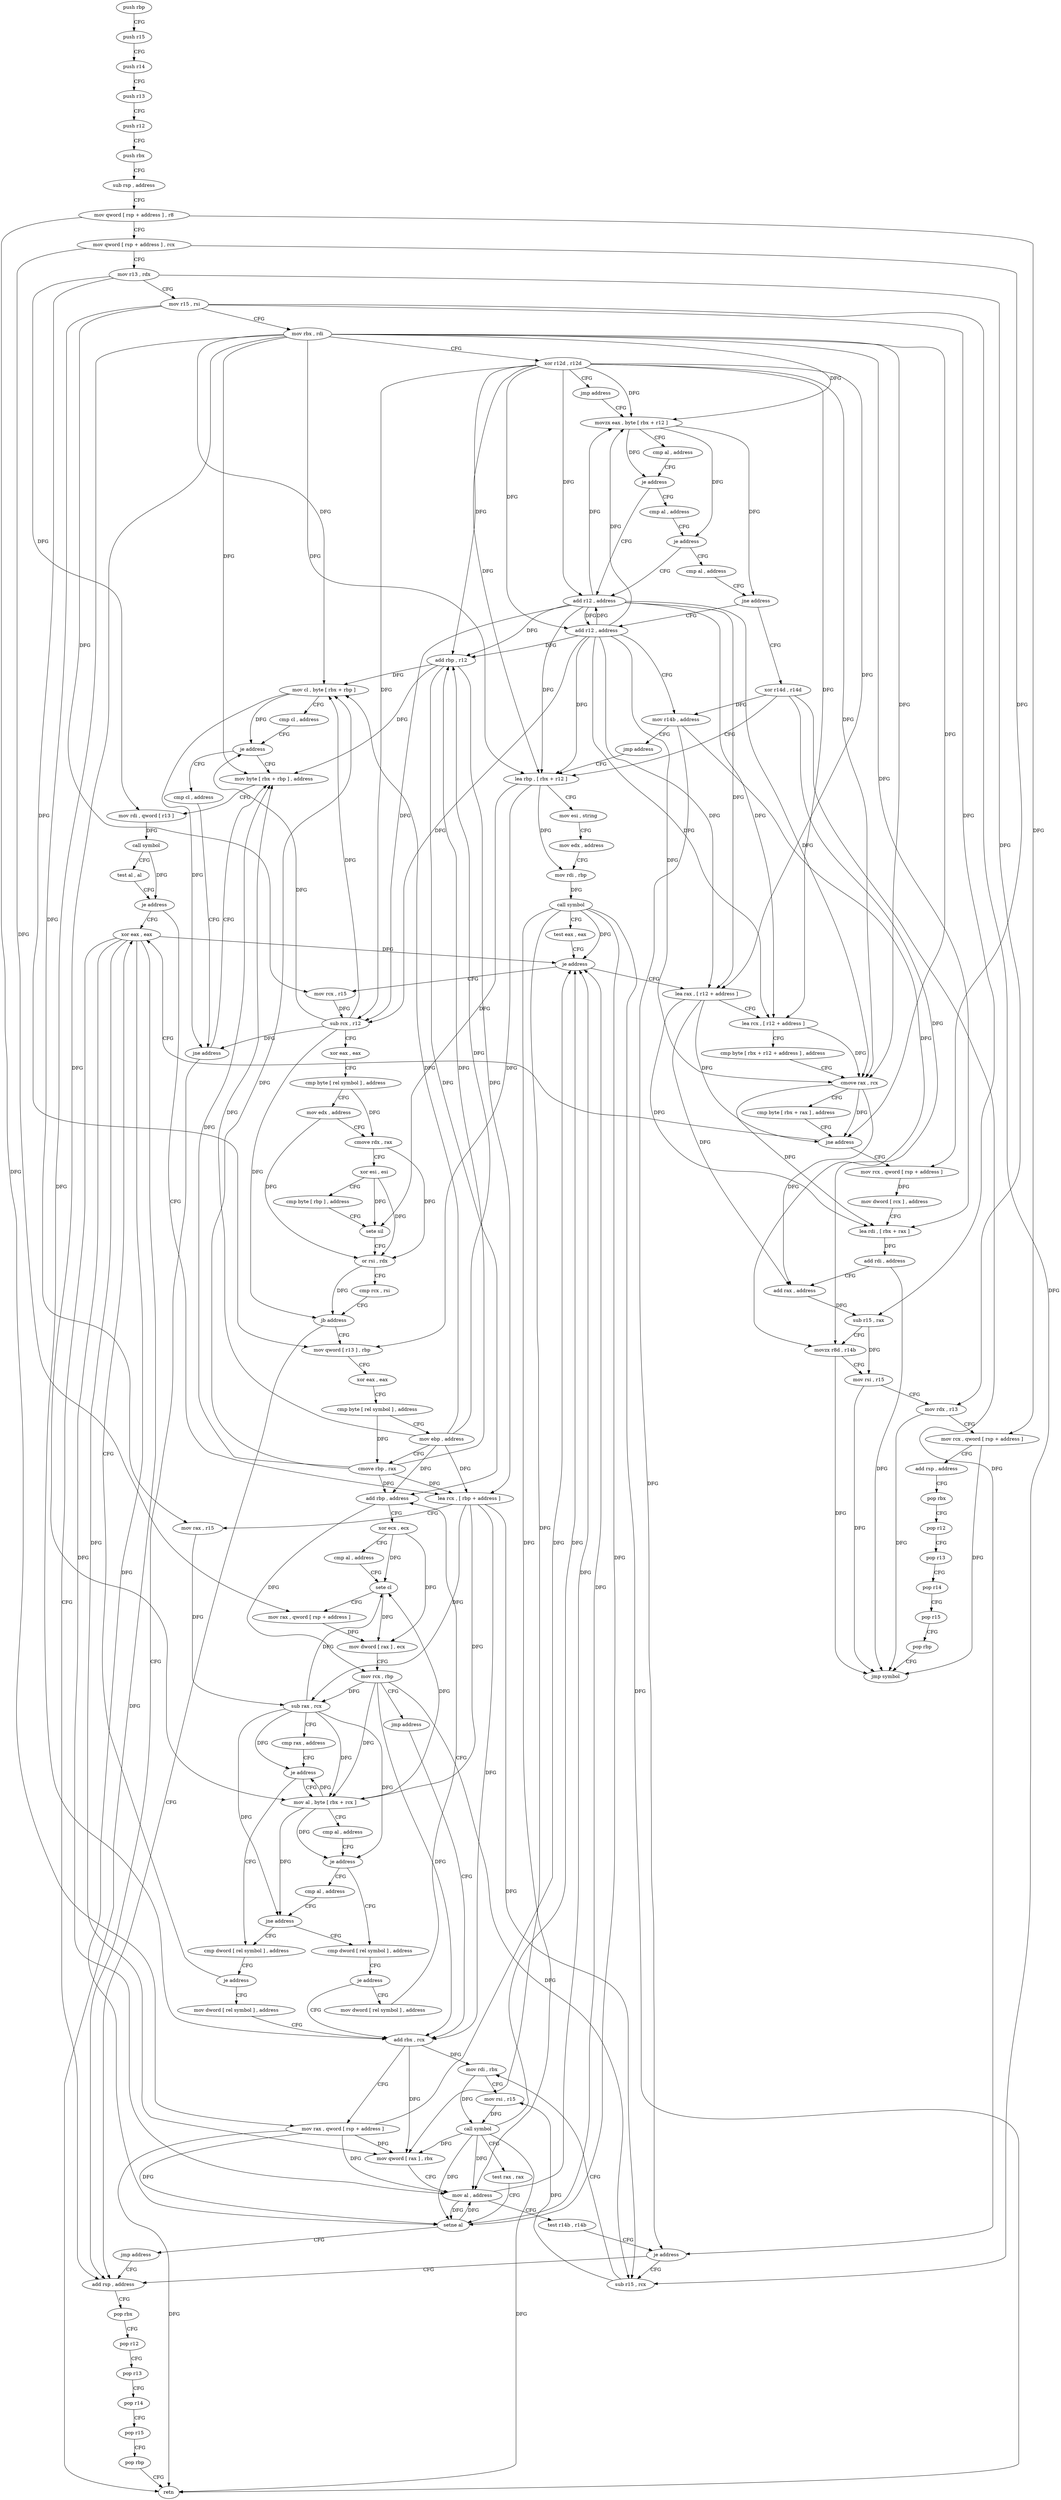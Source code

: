 digraph "func" {
"4204592" [label = "push rbp" ]
"4204593" [label = "push r15" ]
"4204595" [label = "push r14" ]
"4204597" [label = "push r13" ]
"4204599" [label = "push r12" ]
"4204601" [label = "push rbx" ]
"4204602" [label = "sub rsp , address" ]
"4204606" [label = "mov qword [ rsp + address ] , r8" ]
"4204611" [label = "mov qword [ rsp + address ] , rcx" ]
"4204616" [label = "mov r13 , rdx" ]
"4204619" [label = "mov r15 , rsi" ]
"4204622" [label = "mov rbx , rdi" ]
"4204625" [label = "xor r12d , r12d" ]
"4204628" [label = "jmp address" ]
"4204644" [label = "movzx eax , byte [ rbx + r12 ]" ]
"4204649" [label = "cmp al , address" ]
"4204651" [label = "je address" ]
"4204640" [label = "add r12 , address" ]
"4204653" [label = "cmp al , address" ]
"4204655" [label = "je address" ]
"4204657" [label = "cmp al , address" ]
"4204659" [label = "jne address" ]
"4204670" [label = "xor r14d , r14d" ]
"4204661" [label = "add r12 , address" ]
"4204673" [label = "lea rbp , [ rbx + r12 ]" ]
"4204665" [label = "mov r14b , address" ]
"4204668" [label = "jmp address" ]
"4204893" [label = "lea rax , [ r12 + address ]" ]
"4204898" [label = "lea rcx , [ r12 + address ]" ]
"4204903" [label = "cmp byte [ rbx + r12 + address ] , address" ]
"4204909" [label = "cmove rax , rcx" ]
"4204913" [label = "cmp byte [ rbx + rax ] , address" ]
"4204917" [label = "jne address" ]
"4205038" [label = "xor eax , eax" ]
"4204919" [label = "mov rcx , qword [ rsp + address ]" ]
"4204703" [label = "mov rcx , r15" ]
"4204706" [label = "sub rcx , r12" ]
"4204709" [label = "xor eax , eax" ]
"4204711" [label = "cmp byte [ rel symbol ] , address" ]
"4204718" [label = "mov edx , address" ]
"4204723" [label = "cmove rdx , rax" ]
"4204727" [label = "xor esi , esi" ]
"4204729" [label = "cmp byte [ rbp ] , address" ]
"4204733" [label = "sete sil" ]
"4204737" [label = "or rsi , rdx" ]
"4204740" [label = "cmp rcx , rsi" ]
"4204743" [label = "jb address" ]
"4205040" [label = "add rsp , address" ]
"4204749" [label = "mov qword [ r13 ] , rbp" ]
"4204677" [label = "mov esi , string" ]
"4204682" [label = "mov edx , address" ]
"4204687" [label = "mov rdi , rbp" ]
"4204690" [label = "call symbol" ]
"4204695" [label = "test eax , eax" ]
"4204697" [label = "je address" ]
"4204924" [label = "mov dword [ rcx ] , address" ]
"4204930" [label = "lea rdi , [ rbx + rax ]" ]
"4204934" [label = "add rdi , address" ]
"4204938" [label = "add rax , address" ]
"4204942" [label = "sub r15 , rax" ]
"4204945" [label = "movzx r8d , r14b" ]
"4204949" [label = "mov rsi , r15" ]
"4204952" [label = "mov rdx , r13" ]
"4204955" [label = "mov rcx , qword [ rsp + address ]" ]
"4204960" [label = "add rsp , address" ]
"4204964" [label = "pop rbx" ]
"4204965" [label = "pop r12" ]
"4204967" [label = "pop r13" ]
"4204969" [label = "pop r14" ]
"4204971" [label = "pop r15" ]
"4204973" [label = "pop rbp" ]
"4204974" [label = "jmp symbol" ]
"4205044" [label = "pop rbx" ]
"4205045" [label = "pop r12" ]
"4205047" [label = "pop r13" ]
"4205049" [label = "pop r14" ]
"4205051" [label = "pop r15" ]
"4205053" [label = "pop rbp" ]
"4205054" [label = "retn" ]
"4204753" [label = "xor eax , eax" ]
"4204755" [label = "cmp byte [ rel symbol ] , address" ]
"4204762" [label = "mov ebp , address" ]
"4204767" [label = "cmove rbp , rax" ]
"4204771" [label = "add rbp , r12" ]
"4204774" [label = "mov cl , byte [ rbx + rbp ]" ]
"4204777" [label = "cmp cl , address" ]
"4204780" [label = "je address" ]
"4204791" [label = "mov byte [ rbx + rbp ] , address" ]
"4204782" [label = "cmp cl , address" ]
"4204795" [label = "mov rdi , qword [ r13 ]" ]
"4204799" [label = "call symbol" ]
"4204804" [label = "test al , al" ]
"4204806" [label = "je address" ]
"4204812" [label = "lea rcx , [ rbp + address ]" ]
"4204785" [label = "jne address" ]
"4204816" [label = "mov rax , r15" ]
"4204819" [label = "sub rax , rcx" ]
"4204822" [label = "cmp rax , address" ]
"4204826" [label = "je address" ]
"4204979" [label = "cmp dword [ rel symbol ] , address" ]
"4204832" [label = "mov al , byte [ rbx + rcx ]" ]
"4204986" [label = "je address" ]
"4204988" [label = "mov dword [ rel symbol ] , address" ]
"4204835" [label = "cmp al , address" ]
"4204837" [label = "je address" ]
"4204847" [label = "cmp dword [ rel symbol ] , address" ]
"4204839" [label = "cmp al , address" ]
"4204998" [label = "add rbx , rcx" ]
"4204854" [label = "je address" ]
"4204860" [label = "mov dword [ rel symbol ] , address" ]
"4204841" [label = "jne address" ]
"4205016" [label = "sub r15 , rcx" ]
"4205019" [label = "mov rdi , rbx" ]
"4205022" [label = "mov rsi , r15" ]
"4205025" [label = "call symbol" ]
"4205030" [label = "test rax , rax" ]
"4205033" [label = "setne al" ]
"4205036" [label = "jmp address" ]
"4205001" [label = "mov rax , qword [ rsp + address ]" ]
"4205006" [label = "mov qword [ rax ] , rbx" ]
"4205009" [label = "mov al , address" ]
"4205011" [label = "test r14b , r14b" ]
"4205014" [label = "je address" ]
"4204870" [label = "add rbp , address" ]
"4204874" [label = "xor ecx , ecx" ]
"4204876" [label = "cmp al , address" ]
"4204878" [label = "sete cl" ]
"4204881" [label = "mov rax , qword [ rsp + address ]" ]
"4204886" [label = "mov dword [ rax ] , ecx" ]
"4204888" [label = "mov rcx , rbp" ]
"4204891" [label = "jmp address" ]
"4204592" -> "4204593" [ label = "CFG" ]
"4204593" -> "4204595" [ label = "CFG" ]
"4204595" -> "4204597" [ label = "CFG" ]
"4204597" -> "4204599" [ label = "CFG" ]
"4204599" -> "4204601" [ label = "CFG" ]
"4204601" -> "4204602" [ label = "CFG" ]
"4204602" -> "4204606" [ label = "CFG" ]
"4204606" -> "4204611" [ label = "CFG" ]
"4204606" -> "4204955" [ label = "DFG" ]
"4204606" -> "4205001" [ label = "DFG" ]
"4204611" -> "4204616" [ label = "CFG" ]
"4204611" -> "4204919" [ label = "DFG" ]
"4204611" -> "4204881" [ label = "DFG" ]
"4204616" -> "4204619" [ label = "CFG" ]
"4204616" -> "4204952" [ label = "DFG" ]
"4204616" -> "4204749" [ label = "DFG" ]
"4204616" -> "4204795" [ label = "DFG" ]
"4204619" -> "4204622" [ label = "CFG" ]
"4204619" -> "4204703" [ label = "DFG" ]
"4204619" -> "4204942" [ label = "DFG" ]
"4204619" -> "4204816" [ label = "DFG" ]
"4204619" -> "4205016" [ label = "DFG" ]
"4204622" -> "4204625" [ label = "CFG" ]
"4204622" -> "4204644" [ label = "DFG" ]
"4204622" -> "4204673" [ label = "DFG" ]
"4204622" -> "4204909" [ label = "DFG" ]
"4204622" -> "4204917" [ label = "DFG" ]
"4204622" -> "4204930" [ label = "DFG" ]
"4204622" -> "4204774" [ label = "DFG" ]
"4204622" -> "4204791" [ label = "DFG" ]
"4204622" -> "4204832" [ label = "DFG" ]
"4204622" -> "4204998" [ label = "DFG" ]
"4204625" -> "4204628" [ label = "CFG" ]
"4204625" -> "4204644" [ label = "DFG" ]
"4204625" -> "4204640" [ label = "DFG" ]
"4204625" -> "4204661" [ label = "DFG" ]
"4204625" -> "4204673" [ label = "DFG" ]
"4204625" -> "4204893" [ label = "DFG" ]
"4204625" -> "4204898" [ label = "DFG" ]
"4204625" -> "4204909" [ label = "DFG" ]
"4204625" -> "4204706" [ label = "DFG" ]
"4204625" -> "4204771" [ label = "DFG" ]
"4204628" -> "4204644" [ label = "CFG" ]
"4204644" -> "4204649" [ label = "CFG" ]
"4204644" -> "4204651" [ label = "DFG" ]
"4204644" -> "4204655" [ label = "DFG" ]
"4204644" -> "4204659" [ label = "DFG" ]
"4204649" -> "4204651" [ label = "CFG" ]
"4204651" -> "4204640" [ label = "CFG" ]
"4204651" -> "4204653" [ label = "CFG" ]
"4204640" -> "4204644" [ label = "DFG" ]
"4204640" -> "4204661" [ label = "DFG" ]
"4204640" -> "4204673" [ label = "DFG" ]
"4204640" -> "4204893" [ label = "DFG" ]
"4204640" -> "4204898" [ label = "DFG" ]
"4204640" -> "4204909" [ label = "DFG" ]
"4204640" -> "4204706" [ label = "DFG" ]
"4204640" -> "4204771" [ label = "DFG" ]
"4204653" -> "4204655" [ label = "CFG" ]
"4204655" -> "4204640" [ label = "CFG" ]
"4204655" -> "4204657" [ label = "CFG" ]
"4204657" -> "4204659" [ label = "CFG" ]
"4204659" -> "4204670" [ label = "CFG" ]
"4204659" -> "4204661" [ label = "CFG" ]
"4204670" -> "4204673" [ label = "CFG" ]
"4204670" -> "4204665" [ label = "DFG" ]
"4204670" -> "4204945" [ label = "DFG" ]
"4204670" -> "4205014" [ label = "DFG" ]
"4204661" -> "4204665" [ label = "CFG" ]
"4204661" -> "4204644" [ label = "DFG" ]
"4204661" -> "4204640" [ label = "DFG" ]
"4204661" -> "4204673" [ label = "DFG" ]
"4204661" -> "4204893" [ label = "DFG" ]
"4204661" -> "4204898" [ label = "DFG" ]
"4204661" -> "4204909" [ label = "DFG" ]
"4204661" -> "4204706" [ label = "DFG" ]
"4204661" -> "4204771" [ label = "DFG" ]
"4204673" -> "4204677" [ label = "CFG" ]
"4204673" -> "4204687" [ label = "DFG" ]
"4204673" -> "4204733" [ label = "DFG" ]
"4204673" -> "4204749" [ label = "DFG" ]
"4204665" -> "4204668" [ label = "CFG" ]
"4204665" -> "4204945" [ label = "DFG" ]
"4204665" -> "4205014" [ label = "DFG" ]
"4204668" -> "4204673" [ label = "CFG" ]
"4204893" -> "4204898" [ label = "CFG" ]
"4204893" -> "4204917" [ label = "DFG" ]
"4204893" -> "4204930" [ label = "DFG" ]
"4204893" -> "4204938" [ label = "DFG" ]
"4204898" -> "4204903" [ label = "CFG" ]
"4204898" -> "4204909" [ label = "DFG" ]
"4204903" -> "4204909" [ label = "CFG" ]
"4204909" -> "4204913" [ label = "CFG" ]
"4204909" -> "4204917" [ label = "DFG" ]
"4204909" -> "4204930" [ label = "DFG" ]
"4204909" -> "4204938" [ label = "DFG" ]
"4204913" -> "4204917" [ label = "CFG" ]
"4204917" -> "4205038" [ label = "CFG" ]
"4204917" -> "4204919" [ label = "CFG" ]
"4205038" -> "4205040" [ label = "CFG" ]
"4205038" -> "4204697" [ label = "DFG" ]
"4205038" -> "4205054" [ label = "DFG" ]
"4205038" -> "4205006" [ label = "DFG" ]
"4205038" -> "4205009" [ label = "DFG" ]
"4205038" -> "4205033" [ label = "DFG" ]
"4204919" -> "4204924" [ label = "DFG" ]
"4204703" -> "4204706" [ label = "DFG" ]
"4204706" -> "4204709" [ label = "CFG" ]
"4204706" -> "4204743" [ label = "DFG" ]
"4204706" -> "4204774" [ label = "DFG" ]
"4204706" -> "4204780" [ label = "DFG" ]
"4204706" -> "4204785" [ label = "DFG" ]
"4204709" -> "4204711" [ label = "CFG" ]
"4204711" -> "4204718" [ label = "CFG" ]
"4204711" -> "4204723" [ label = "DFG" ]
"4204718" -> "4204723" [ label = "CFG" ]
"4204718" -> "4204737" [ label = "DFG" ]
"4204723" -> "4204727" [ label = "CFG" ]
"4204723" -> "4204737" [ label = "DFG" ]
"4204727" -> "4204729" [ label = "CFG" ]
"4204727" -> "4204733" [ label = "DFG" ]
"4204727" -> "4204737" [ label = "DFG" ]
"4204729" -> "4204733" [ label = "CFG" ]
"4204733" -> "4204737" [ label = "CFG" ]
"4204737" -> "4204740" [ label = "CFG" ]
"4204737" -> "4204743" [ label = "DFG" ]
"4204740" -> "4204743" [ label = "CFG" ]
"4204743" -> "4205040" [ label = "CFG" ]
"4204743" -> "4204749" [ label = "CFG" ]
"4205040" -> "4205044" [ label = "CFG" ]
"4204749" -> "4204753" [ label = "CFG" ]
"4204677" -> "4204682" [ label = "CFG" ]
"4204682" -> "4204687" [ label = "CFG" ]
"4204687" -> "4204690" [ label = "DFG" ]
"4204690" -> "4204695" [ label = "CFG" ]
"4204690" -> "4204697" [ label = "DFG" ]
"4204690" -> "4205054" [ label = "DFG" ]
"4204690" -> "4205006" [ label = "DFG" ]
"4204690" -> "4205009" [ label = "DFG" ]
"4204690" -> "4205033" [ label = "DFG" ]
"4204695" -> "4204697" [ label = "CFG" ]
"4204697" -> "4204893" [ label = "CFG" ]
"4204697" -> "4204703" [ label = "CFG" ]
"4204924" -> "4204930" [ label = "CFG" ]
"4204930" -> "4204934" [ label = "DFG" ]
"4204934" -> "4204938" [ label = "CFG" ]
"4204934" -> "4204974" [ label = "DFG" ]
"4204938" -> "4204942" [ label = "DFG" ]
"4204942" -> "4204945" [ label = "CFG" ]
"4204942" -> "4204949" [ label = "DFG" ]
"4204945" -> "4204949" [ label = "CFG" ]
"4204945" -> "4204974" [ label = "DFG" ]
"4204949" -> "4204952" [ label = "CFG" ]
"4204949" -> "4204974" [ label = "DFG" ]
"4204952" -> "4204955" [ label = "CFG" ]
"4204952" -> "4204974" [ label = "DFG" ]
"4204955" -> "4204960" [ label = "CFG" ]
"4204955" -> "4204974" [ label = "DFG" ]
"4204960" -> "4204964" [ label = "CFG" ]
"4204964" -> "4204965" [ label = "CFG" ]
"4204965" -> "4204967" [ label = "CFG" ]
"4204967" -> "4204969" [ label = "CFG" ]
"4204969" -> "4204971" [ label = "CFG" ]
"4204971" -> "4204973" [ label = "CFG" ]
"4204973" -> "4204974" [ label = "CFG" ]
"4205044" -> "4205045" [ label = "CFG" ]
"4205045" -> "4205047" [ label = "CFG" ]
"4205047" -> "4205049" [ label = "CFG" ]
"4205049" -> "4205051" [ label = "CFG" ]
"4205051" -> "4205053" [ label = "CFG" ]
"4205053" -> "4205054" [ label = "CFG" ]
"4204753" -> "4204755" [ label = "CFG" ]
"4204755" -> "4204762" [ label = "CFG" ]
"4204755" -> "4204767" [ label = "DFG" ]
"4204762" -> "4204767" [ label = "CFG" ]
"4204762" -> "4204771" [ label = "DFG" ]
"4204762" -> "4204774" [ label = "DFG" ]
"4204762" -> "4204791" [ label = "DFG" ]
"4204762" -> "4204812" [ label = "DFG" ]
"4204762" -> "4204870" [ label = "DFG" ]
"4204767" -> "4204771" [ label = "DFG" ]
"4204767" -> "4204774" [ label = "DFG" ]
"4204767" -> "4204791" [ label = "DFG" ]
"4204767" -> "4204812" [ label = "DFG" ]
"4204767" -> "4204870" [ label = "DFG" ]
"4204771" -> "4204774" [ label = "DFG" ]
"4204771" -> "4204791" [ label = "DFG" ]
"4204771" -> "4204812" [ label = "DFG" ]
"4204771" -> "4204870" [ label = "DFG" ]
"4204774" -> "4204777" [ label = "CFG" ]
"4204774" -> "4204780" [ label = "DFG" ]
"4204774" -> "4204785" [ label = "DFG" ]
"4204777" -> "4204780" [ label = "CFG" ]
"4204780" -> "4204791" [ label = "CFG" ]
"4204780" -> "4204782" [ label = "CFG" ]
"4204791" -> "4204795" [ label = "CFG" ]
"4204782" -> "4204785" [ label = "CFG" ]
"4204795" -> "4204799" [ label = "DFG" ]
"4204799" -> "4204804" [ label = "CFG" ]
"4204799" -> "4204806" [ label = "DFG" ]
"4204804" -> "4204806" [ label = "CFG" ]
"4204806" -> "4205038" [ label = "CFG" ]
"4204806" -> "4204812" [ label = "CFG" ]
"4204812" -> "4204816" [ label = "CFG" ]
"4204812" -> "4204819" [ label = "DFG" ]
"4204812" -> "4204832" [ label = "DFG" ]
"4204812" -> "4204998" [ label = "DFG" ]
"4204812" -> "4205016" [ label = "DFG" ]
"4204785" -> "4205040" [ label = "CFG" ]
"4204785" -> "4204791" [ label = "CFG" ]
"4204816" -> "4204819" [ label = "DFG" ]
"4204819" -> "4204822" [ label = "CFG" ]
"4204819" -> "4204826" [ label = "DFG" ]
"4204819" -> "4204832" [ label = "DFG" ]
"4204819" -> "4204837" [ label = "DFG" ]
"4204819" -> "4204841" [ label = "DFG" ]
"4204819" -> "4204878" [ label = "DFG" ]
"4204822" -> "4204826" [ label = "CFG" ]
"4204826" -> "4204979" [ label = "CFG" ]
"4204826" -> "4204832" [ label = "CFG" ]
"4204979" -> "4204986" [ label = "CFG" ]
"4204832" -> "4204835" [ label = "CFG" ]
"4204832" -> "4204826" [ label = "DFG" ]
"4204832" -> "4204837" [ label = "DFG" ]
"4204832" -> "4204841" [ label = "DFG" ]
"4204832" -> "4204878" [ label = "DFG" ]
"4204986" -> "4205038" [ label = "CFG" ]
"4204986" -> "4204988" [ label = "CFG" ]
"4204988" -> "4204998" [ label = "CFG" ]
"4204835" -> "4204837" [ label = "CFG" ]
"4204837" -> "4204847" [ label = "CFG" ]
"4204837" -> "4204839" [ label = "CFG" ]
"4204847" -> "4204854" [ label = "CFG" ]
"4204839" -> "4204841" [ label = "CFG" ]
"4204998" -> "4205001" [ label = "CFG" ]
"4204998" -> "4205006" [ label = "DFG" ]
"4204998" -> "4205019" [ label = "DFG" ]
"4204854" -> "4204998" [ label = "CFG" ]
"4204854" -> "4204860" [ label = "CFG" ]
"4204860" -> "4204870" [ label = "CFG" ]
"4204841" -> "4204979" [ label = "CFG" ]
"4204841" -> "4204847" [ label = "CFG" ]
"4205016" -> "4205019" [ label = "CFG" ]
"4205016" -> "4205022" [ label = "DFG" ]
"4205019" -> "4205022" [ label = "CFG" ]
"4205019" -> "4205025" [ label = "DFG" ]
"4205022" -> "4205025" [ label = "DFG" ]
"4205025" -> "4205030" [ label = "CFG" ]
"4205025" -> "4204697" [ label = "DFG" ]
"4205025" -> "4205009" [ label = "DFG" ]
"4205025" -> "4205054" [ label = "DFG" ]
"4205025" -> "4205006" [ label = "DFG" ]
"4205025" -> "4205033" [ label = "DFG" ]
"4205030" -> "4205033" [ label = "CFG" ]
"4205033" -> "4205036" [ label = "CFG" ]
"4205033" -> "4204697" [ label = "DFG" ]
"4205033" -> "4205009" [ label = "DFG" ]
"4205036" -> "4205040" [ label = "CFG" ]
"4205001" -> "4205006" [ label = "DFG" ]
"4205001" -> "4204697" [ label = "DFG" ]
"4205001" -> "4205054" [ label = "DFG" ]
"4205001" -> "4205009" [ label = "DFG" ]
"4205001" -> "4205033" [ label = "DFG" ]
"4205006" -> "4205009" [ label = "CFG" ]
"4205009" -> "4205011" [ label = "CFG" ]
"4205009" -> "4204697" [ label = "DFG" ]
"4205009" -> "4205033" [ label = "DFG" ]
"4205011" -> "4205014" [ label = "CFG" ]
"4205014" -> "4205040" [ label = "CFG" ]
"4205014" -> "4205016" [ label = "CFG" ]
"4204870" -> "4204874" [ label = "CFG" ]
"4204870" -> "4204888" [ label = "DFG" ]
"4204874" -> "4204876" [ label = "CFG" ]
"4204874" -> "4204878" [ label = "DFG" ]
"4204874" -> "4204886" [ label = "DFG" ]
"4204876" -> "4204878" [ label = "CFG" ]
"4204878" -> "4204881" [ label = "CFG" ]
"4204878" -> "4204886" [ label = "DFG" ]
"4204881" -> "4204886" [ label = "DFG" ]
"4204886" -> "4204888" [ label = "CFG" ]
"4204888" -> "4204891" [ label = "CFG" ]
"4204888" -> "4204819" [ label = "DFG" ]
"4204888" -> "4204832" [ label = "DFG" ]
"4204888" -> "4204998" [ label = "DFG" ]
"4204888" -> "4205016" [ label = "DFG" ]
"4204891" -> "4204998" [ label = "CFG" ]
}
